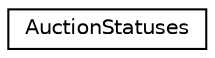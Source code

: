 digraph "Graphical Class Hierarchy"
{
 // LATEX_PDF_SIZE
  edge [fontname="Helvetica",fontsize="10",labelfontname="Helvetica",labelfontsize="10"];
  node [fontname="Helvetica",fontsize="10",shape=record];
  rankdir="LR";
  Node0 [label="AuctionStatuses",height=0.2,width=0.4,color="black", fillcolor="white", style="filled",URL="$structAuctionStatuses.html",tooltip=" "];
}
